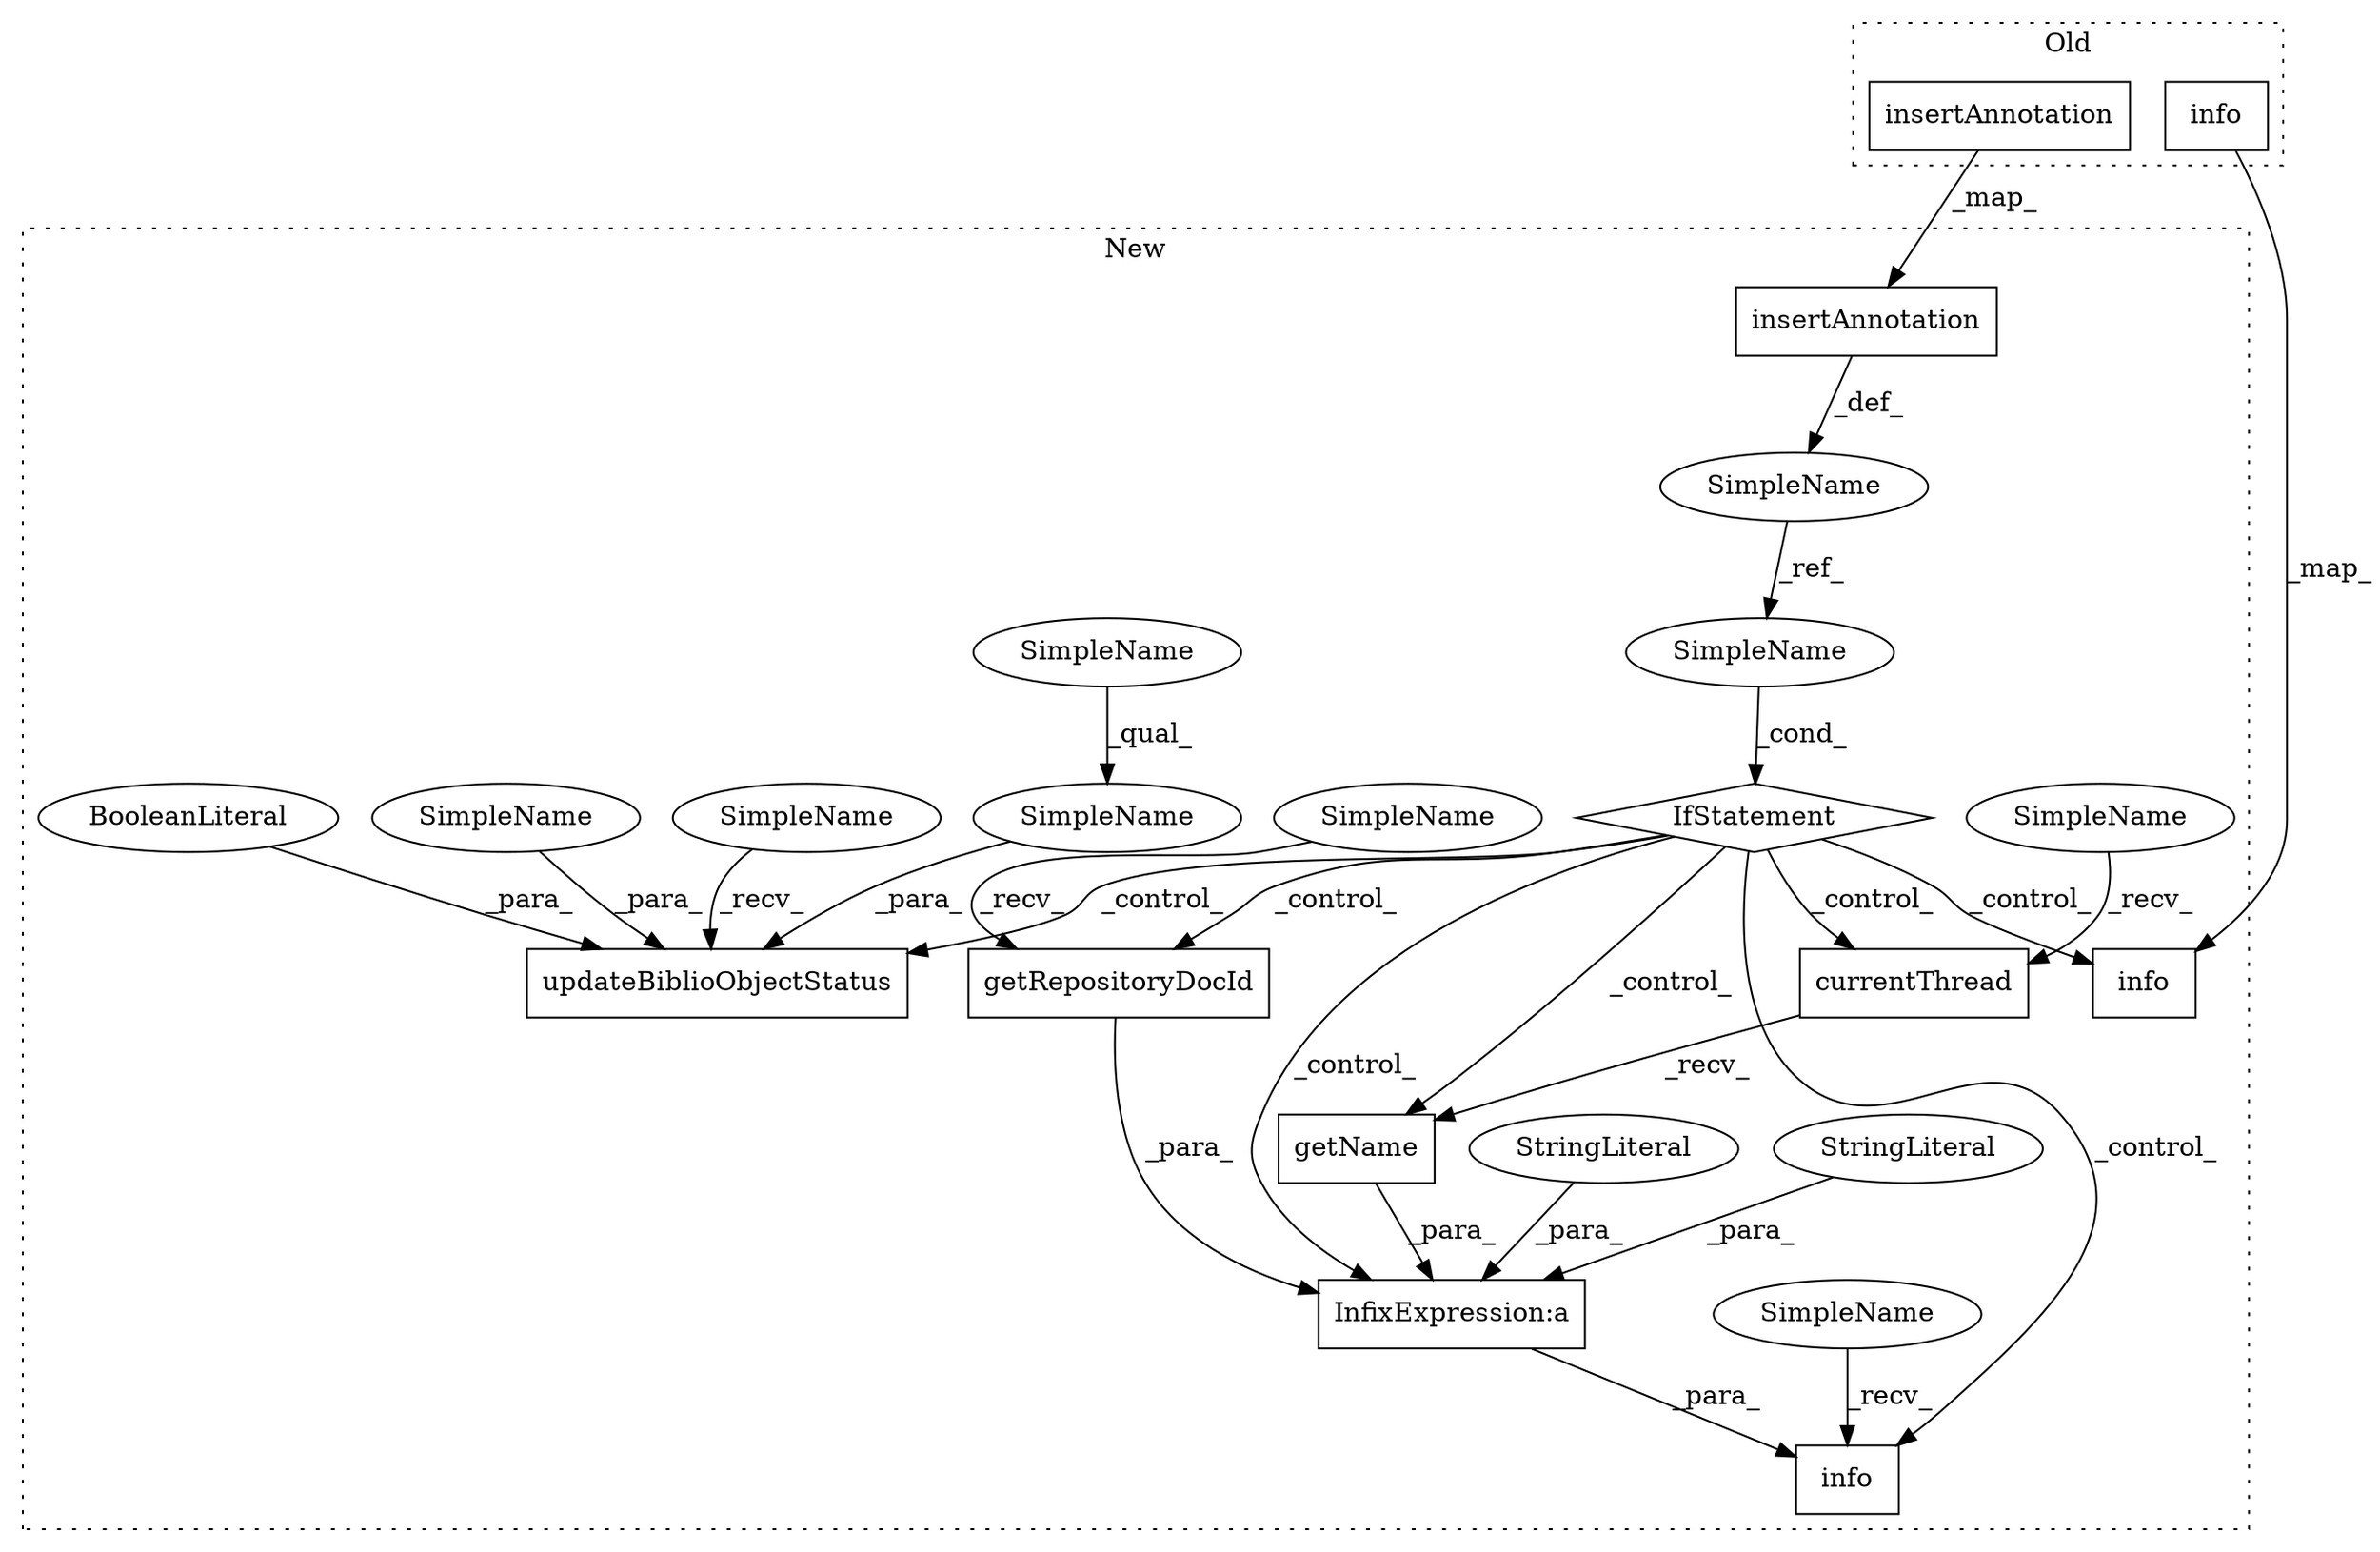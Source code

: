 digraph G {
subgraph cluster0 {
1 [label="insertAnnotation" a="32" s="1194,1252" l="17,1" shape="box"];
20 [label="info" a="32" s="1387,1535" l="5,1" shape="box"];
label = "Old";
style="dotted";
}
subgraph cluster1 {
2 [label="insertAnnotation" a="32" s="991,1049" l="17,1" shape="box"];
3 [label="IfStatement" a="25" s="1060,1072" l="4,2" shape="diamond"];
4 [label="getRepositoryDocId" a="32" s="1465" l="20" shape="box"];
5 [label="updateBiblioObjectStatus" a="32" s="1091,1162" l="25,1" shape="box"];
6 [label="currentThread" a="32" s="1397" l="15" shape="box"];
7 [label="getName" a="32" s="1413" l="9" shape="box"];
8 [label="InfixExpression:a" a="27" s="1387" l="3" shape="box"];
9 [label="info" a="32" s="1375,1540" l="5,1" shape="box"];
10 [label="BooleanLiteral" a="9" s="1157" l="5" shape="ellipse"];
11 [label="SimpleName" a="42" s="1452" l="12" shape="ellipse"];
12 [label="SimpleName" a="42" s="1130" l="25" shape="ellipse"];
13 [label="SimpleName" a="42" s="1088" l="2" shape="ellipse"];
14 [label="SimpleName" a="42" s="1368" l="6" shape="ellipse"];
15 [label="SimpleName" a="42" s="977" l="8" shape="ellipse"];
16 [label="SimpleName" a="42" s="1116" l="12" shape="ellipse"];
17 [label="StringLiteral" a="45" s="1380" l="7" shape="ellipse"];
18 [label="StringLiteral" a="45" s="1488" l="52" shape="ellipse"];
19 [label="info" a="32" s="1184,1336" l="5,1" shape="box"];
21 [label="SimpleName" a="42" s="1130" l="11" shape="ellipse"];
22 [label="SimpleName" a="42" s="1390" l="6" shape="ellipse"];
23 [label="SimpleName" a="42" s="1064" l="8" shape="ellipse"];
label = "New";
style="dotted";
}
1 -> 2 [label="_map_"];
2 -> 15 [label="_def_"];
3 -> 6 [label="_control_"];
3 -> 4 [label="_control_"];
3 -> 9 [label="_control_"];
3 -> 7 [label="_control_"];
3 -> 19 [label="_control_"];
3 -> 5 [label="_control_"];
3 -> 8 [label="_control_"];
4 -> 8 [label="_para_"];
6 -> 7 [label="_recv_"];
7 -> 8 [label="_para_"];
8 -> 9 [label="_para_"];
10 -> 5 [label="_para_"];
11 -> 4 [label="_recv_"];
12 -> 5 [label="_para_"];
13 -> 5 [label="_recv_"];
14 -> 9 [label="_recv_"];
15 -> 23 [label="_ref_"];
16 -> 5 [label="_para_"];
17 -> 8 [label="_para_"];
18 -> 8 [label="_para_"];
20 -> 19 [label="_map_"];
21 -> 12 [label="_qual_"];
22 -> 6 [label="_recv_"];
23 -> 3 [label="_cond_"];
}